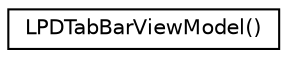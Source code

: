 digraph "Graphical Class Hierarchy"
{
  edge [fontname="Helvetica",fontsize="10",labelfontname="Helvetica",labelfontsize="10"];
  node [fontname="Helvetica",fontsize="10",shape=record];
  rankdir="LR";
  Node0 [label="LPDTabBarViewModel()",height=0.2,width=0.4,color="black", fillcolor="white", style="filled",URL="$category_l_p_d_tab_bar_view_model_07_08.html"];
}
